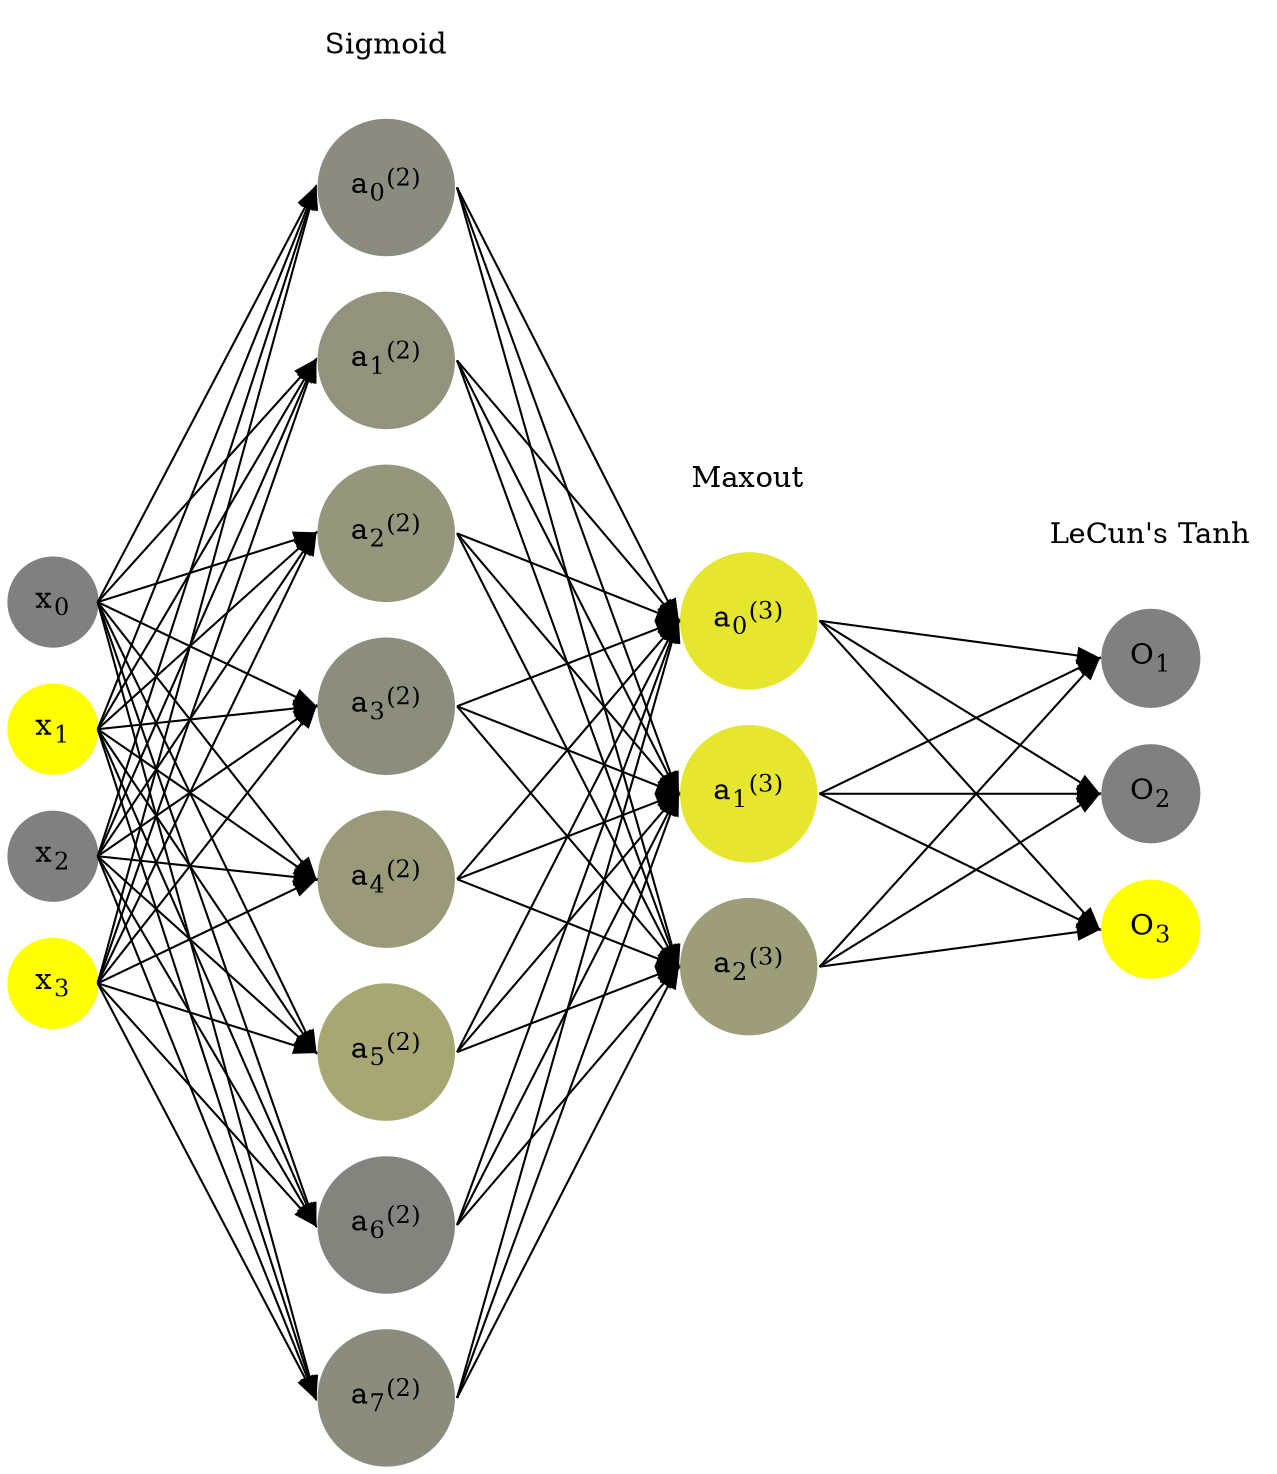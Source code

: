 digraph G {
	rankdir = LR;
	splines=false;
	edge[style=invis];
	ranksep= 1.4;
	{
	node [shape=circle, color="0.1667, 0.0, 0.5", style=filled, fillcolor="0.1667, 0.0, 0.5"];
	x0 [label=<x<sub>0</sub>>];
	}
	{
	node [shape=circle, color="0.1667, 1.0, 1.0", style=filled, fillcolor="0.1667, 1.0, 1.0"];
	x1 [label=<x<sub>1</sub>>];
	}
	{
	node [shape=circle, color="0.1667, 0.0, 0.5", style=filled, fillcolor="0.1667, 0.0, 0.5"];
	x2 [label=<x<sub>2</sub>>];
	}
	{
	node [shape=circle, color="0.1667, 1.0, 1.0", style=filled, fillcolor="0.1667, 1.0, 1.0"];
	x3 [label=<x<sub>3</sub>>];
	}
	{
	node [shape=circle, color="0.1667, 0.088375, 0.544188", style=filled, fillcolor="0.1667, 0.088375, 0.544188"];
	a02 [label=<a<sub>0</sub><sup>(2)</sup>>];
	}
	{
	node [shape=circle, color="0.1667, 0.143641, 0.571820", style=filled, fillcolor="0.1667, 0.143641, 0.571820"];
	a12 [label=<a<sub>1</sub><sup>(2)</sup>>];
	}
	{
	node [shape=circle, color="0.1667, 0.175228, 0.587614", style=filled, fillcolor="0.1667, 0.175228, 0.587614"];
	a22 [label=<a<sub>2</sub><sup>(2)</sup>>];
	}
	{
	node [shape=circle, color="0.1667, 0.107755, 0.553877", style=filled, fillcolor="0.1667, 0.107755, 0.553877"];
	a32 [label=<a<sub>3</sub><sup>(2)</sup>>];
	}
	{
	node [shape=circle, color="0.1667, 0.204474, 0.602237", style=filled, fillcolor="0.1667, 0.204474, 0.602237"];
	a42 [label=<a<sub>4</sub><sup>(2)</sup>>];
	}
	{
	node [shape=circle, color="0.1667, 0.310692, 0.655346", style=filled, fillcolor="0.1667, 0.310692, 0.655346"];
	a52 [label=<a<sub>5</sub><sup>(2)</sup>>];
	}
	{
	node [shape=circle, color="0.1667, 0.035187, 0.517593", style=filled, fillcolor="0.1667, 0.035187, 0.517593"];
	a62 [label=<a<sub>6</sub><sup>(2)</sup>>];
	}
	{
	node [shape=circle, color="0.1667, 0.094970, 0.547485", style=filled, fillcolor="0.1667, 0.094970, 0.547485"];
	a72 [label=<a<sub>7</sub><sup>(2)</sup>>];
	}
	{
	node [shape=circle, color="0.1667, 0.799750, 0.899875", style=filled, fillcolor="0.1667, 0.799750, 0.899875"];
	a03 [label=<a<sub>0</sub><sup>(3)</sup>>];
	}
	{
	node [shape=circle, color="0.1667, 0.799750, 0.899875", style=filled, fillcolor="0.1667, 0.799750, 0.899875"];
	a13 [label=<a<sub>1</sub><sup>(3)</sup>>];
	}
	{
	node [shape=circle, color="0.1667, 0.232619, 0.616310", style=filled, fillcolor="0.1667, 0.232619, 0.616310"];
	a23 [label=<a<sub>2</sub><sup>(3)</sup>>];
	}
	{
	node [shape=circle, color="0.1667, 0.0, 0.5", style=filled, fillcolor="0.1667, 0.0, 0.5"];
	O1 [label=<O<sub>1</sub>>];
	}
	{
	node [shape=circle, color="0.1667, 0.0, 0.5", style=filled, fillcolor="0.1667, 0.0, 0.5"];
	O2 [label=<O<sub>2</sub>>];
	}
	{
	node [shape=circle, color="0.1667, 1.0, 1.0", style=filled, fillcolor="0.1667, 1.0, 1.0"];
	O3 [label=<O<sub>3</sub>>];
	}
	{
	rank=same;
	x0->x1->x2->x3;
	}
	{
	rank=same;
	a02->a12->a22->a32->a42->a52->a62->a72;
	}
	{
	rank=same;
	a03->a13->a23;
	}
	{
	rank=same;
	O1->O2->O3;
	}
	l1 [shape=plaintext,label="Sigmoid"];
	l1->a02;
	{rank=same; l1;a02};
	l2 [shape=plaintext,label="Maxout"];
	l2->a03;
	{rank=same; l2;a03};
	l3 [shape=plaintext,label="LeCun's Tanh"];
	l3->O1;
	{rank=same; l3;O1};
edge[style=solid, tailport=e, headport=w];
	{x0;x1;x2;x3} -> {a02;a12;a22;a32;a42;a52;a62;a72};
	{a02;a12;a22;a32;a42;a52;a62;a72} -> {a03;a13;a23};
	{a03;a13;a23} -> {O1,O2,O3};
}